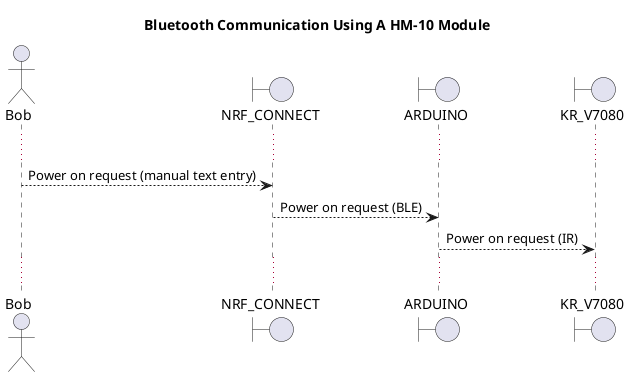 @startuml high_level_sequence_diagram_nrf_connect_hm10

actor Bob as actor_1
boundary NRF_CONNECT as a
boundary ARDUINO as b
boundary KR_V7080 as c

title Bluetooth Communication Using A HM-10 Module
...
actor_1 --> a: Power on request (manual text entry)
a --> b: Power on request (BLE)
b --> c: Power on request (IR)
...
@enduml